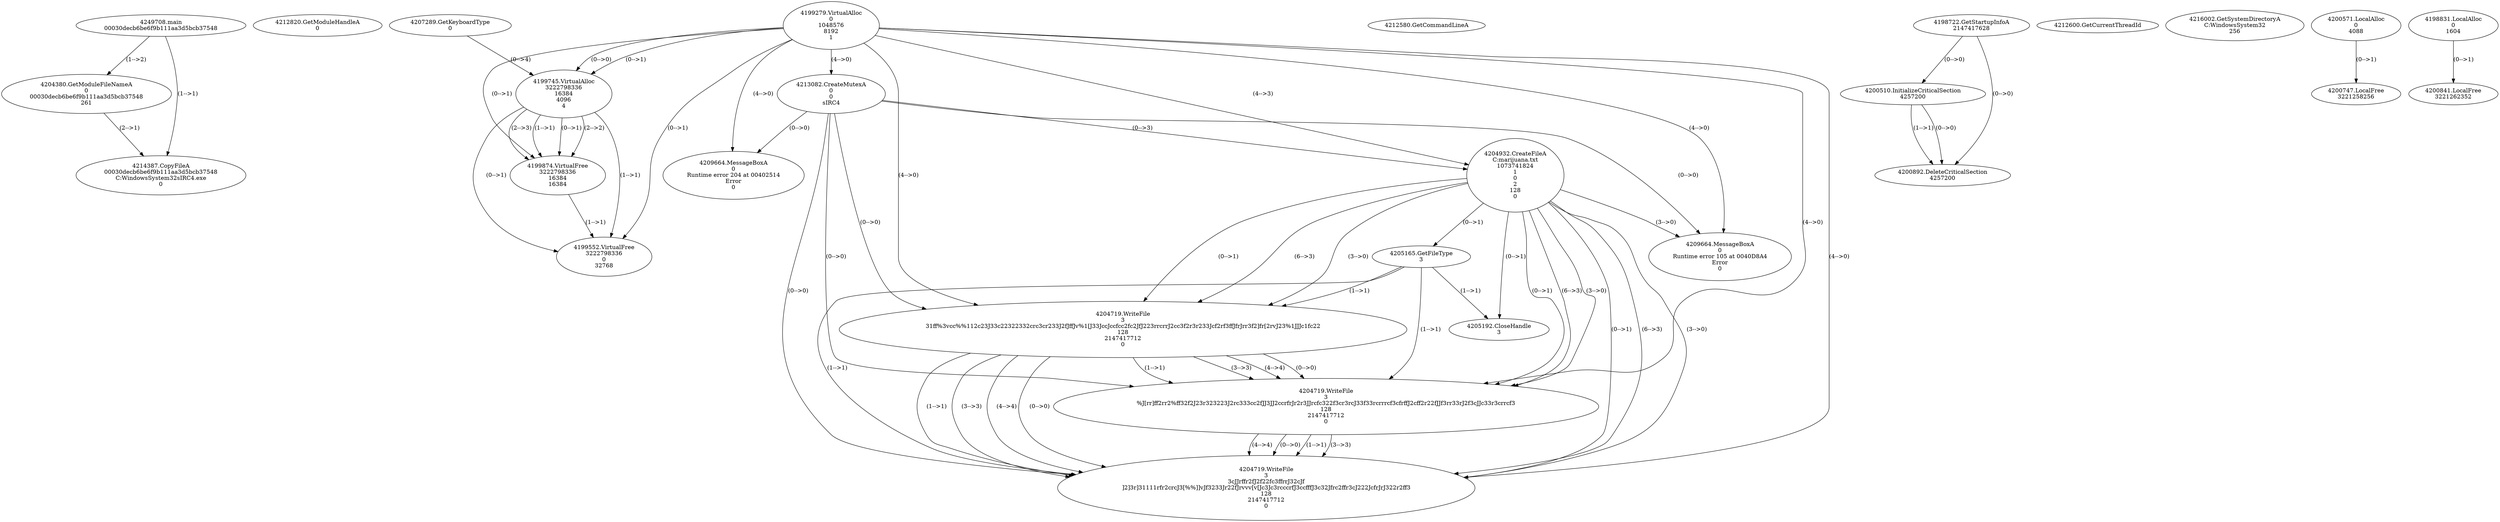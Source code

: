 // Global SCDG with merge call
digraph {
	0 [label="4249708.main
00030decb6be6f9b111aa3d5bcb37548"]
	1 [label="4212820.GetModuleHandleA
0"]
	2 [label="4207289.GetKeyboardType
0"]
	3 [label="4212580.GetCommandLineA
"]
	4 [label="4198722.GetStartupInfoA
2147417628"]
	5 [label="4212600.GetCurrentThreadId
"]
	6 [label="4216002.GetSystemDirectoryA
C:\Windows\System32
256"]
	7 [label="4200510.InitializeCriticalSection
4257200"]
	4 -> 7 [label="(0-->0)"]
	8 [label="4200571.LocalAlloc
0
4088"]
	9 [label="4199279.VirtualAlloc
0
1048576
8192
1"]
	10 [label="4198831.LocalAlloc
0
1604"]
	11 [label="4199745.VirtualAlloc
3222798336
16384
4096
4"]
	9 -> 11 [label="(0-->1)"]
	2 -> 11 [label="(0-->4)"]
	9 -> 11 [label="(0-->0)"]
	12 [label="4204380.GetModuleFileNameA
0
00030decb6be6f9b111aa3d5bcb37548
261"]
	0 -> 12 [label="(1-->2)"]
	13 [label="4214387.CopyFileA
00030decb6be6f9b111aa3d5bcb37548
C:\Windows\System32\sIRC4.exe
0"]
	0 -> 13 [label="(1-->1)"]
	12 -> 13 [label="(2-->1)"]
	14 [label="4213082.CreateMutexA
0
0
sIRC4"]
	9 -> 14 [label="(4-->0)"]
	15 [label="4199874.VirtualFree
3222798336
16384
16384"]
	9 -> 15 [label="(0-->1)"]
	11 -> 15 [label="(1-->1)"]
	11 -> 15 [label="(0-->1)"]
	11 -> 15 [label="(2-->2)"]
	11 -> 15 [label="(2-->3)"]
	16 [label="4199552.VirtualFree
3222798336
0
32768"]
	9 -> 16 [label="(0-->1)"]
	11 -> 16 [label="(1-->1)"]
	11 -> 16 [label="(0-->1)"]
	15 -> 16 [label="(1-->1)"]
	17 [label="4209664.MessageBoxA
0
Runtime error 204 at 00402514
Error
0"]
	9 -> 17 [label="(4-->0)"]
	14 -> 17 [label="(0-->0)"]
	18 [label="4200747.LocalFree
3221258256"]
	8 -> 18 [label="(0-->1)"]
	19 [label="4200841.LocalFree
3221262352"]
	10 -> 19 [label="(0-->1)"]
	20 [label="4200892.DeleteCriticalSection
4257200"]
	7 -> 20 [label="(1-->1)"]
	4 -> 20 [label="(0-->0)"]
	7 -> 20 [label="(0-->0)"]
	21 [label="4204932.CreateFileA
C:\marijuana.txt
1073741824
1
0
2
128
0"]
	9 -> 21 [label="(4-->3)"]
	14 -> 21 [label="(0-->3)"]
	22 [label="4205165.GetFileType
3"]
	21 -> 22 [label="(0-->1)"]
	23 [label="4205192.CloseHandle
3"]
	21 -> 23 [label="(0-->1)"]
	22 -> 23 [label="(1-->1)"]
	24 [label="4209664.MessageBoxA
0
Runtime error 105 at 0040D8A4
Error
0"]
	9 -> 24 [label="(4-->0)"]
	14 -> 24 [label="(0-->0)"]
	21 -> 24 [label="(3-->0)"]
	25 [label="4204719.WriteFile
3
31ff%3vcc%%112c23J33c22322332crc3cr233J2fJffJv%1[J33JccJccfcc2fc2JfJ223rrcrrJ2cc3f2r3r233Jcf2rf3ffJfrJrr3f2]fr[2rvJ23%1JJJc1fc22
128
2147417712
0"]
	21 -> 25 [label="(0-->1)"]
	22 -> 25 [label="(1-->1)"]
	21 -> 25 [label="(6-->3)"]
	9 -> 25 [label="(4-->0)"]
	14 -> 25 [label="(0-->0)"]
	21 -> 25 [label="(3-->0)"]
	26 [label="4204719.WriteFile
3
%J[rr]ff2rr2%ff32f2J23r323223J2rc333cc2fJJ3JJ2ccrfrJr2r3JJrcfc322f3cr3rcJ33f33rcrrrcf3cfrffJ2cff2r22fJJf3rr33rJ2f3cJJc33r3crrcf3
128
2147417712
0"]
	21 -> 26 [label="(0-->1)"]
	22 -> 26 [label="(1-->1)"]
	25 -> 26 [label="(1-->1)"]
	21 -> 26 [label="(6-->3)"]
	25 -> 26 [label="(3-->3)"]
	25 -> 26 [label="(4-->4)"]
	9 -> 26 [label="(4-->0)"]
	14 -> 26 [label="(0-->0)"]
	21 -> 26 [label="(3-->0)"]
	25 -> 26 [label="(0-->0)"]
	27 [label="4204719.WriteFile
3
3cJJrffr2fJ2f22fc3ffrrJ32cJf
]2]3r]31111rfr2crcJ3[%%]]vJf3233Jr22fJrvvv[v[Jc3Jc3rcccrfJ3ccfffJ3c32Jfrc2ffr3cJ222JcfrJrJ322r2ff3
128
2147417712
0"]
	21 -> 27 [label="(0-->1)"]
	22 -> 27 [label="(1-->1)"]
	25 -> 27 [label="(1-->1)"]
	26 -> 27 [label="(1-->1)"]
	21 -> 27 [label="(6-->3)"]
	25 -> 27 [label="(3-->3)"]
	26 -> 27 [label="(3-->3)"]
	25 -> 27 [label="(4-->4)"]
	26 -> 27 [label="(4-->4)"]
	9 -> 27 [label="(4-->0)"]
	14 -> 27 [label="(0-->0)"]
	21 -> 27 [label="(3-->0)"]
	25 -> 27 [label="(0-->0)"]
	26 -> 27 [label="(0-->0)"]
}
